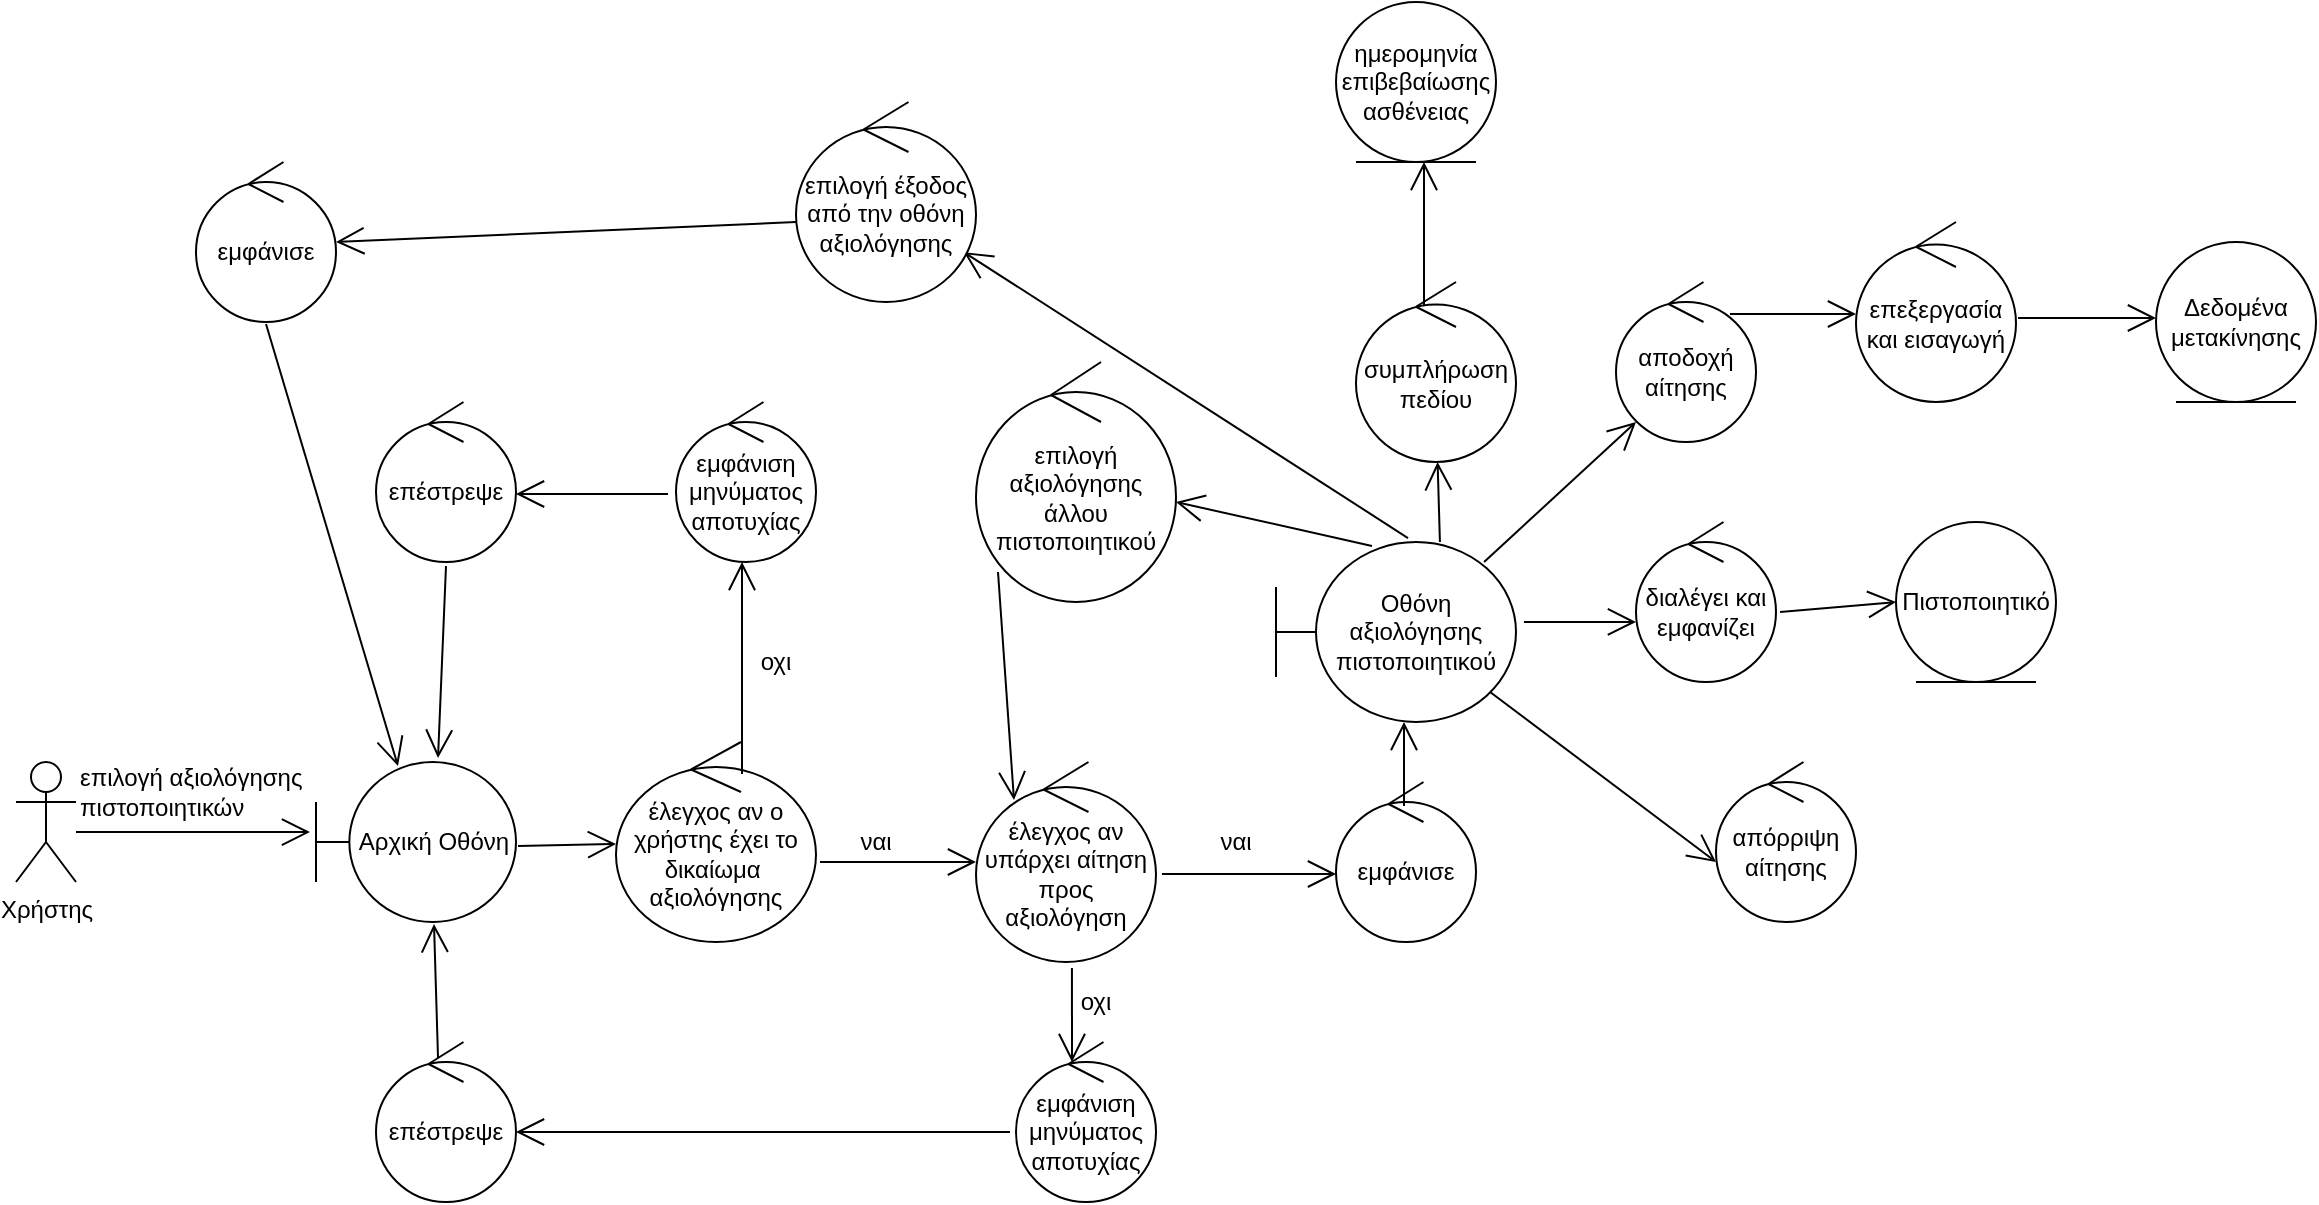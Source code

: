 <mxfile version="14.6.6" type="device"><diagram id="kw-bTzgIIzewriit32PA" name="Page-1"><mxGraphModel dx="868" dy="1306" grid="1" gridSize="10" guides="1" tooltips="1" connect="1" arrows="1" fold="1" page="1" pageScale="1" pageWidth="1169" pageHeight="827" math="0" shadow="0"><root><mxCell id="0"/><mxCell id="1" parent="0"/><mxCell id="5GBohh7X1pxJZCk8G1F_-1" value="Χρήστης" style="shape=umlActor;verticalLabelPosition=bottom;verticalAlign=top;html=1;outlineConnect=0;" vertex="1" parent="1"><mxGeometry x="30" y="220" width="30" height="60" as="geometry"/></mxCell><mxCell id="5GBohh7X1pxJZCk8G1F_-3" value="Αρχική Οθόνη" style="shape=umlBoundary;whiteSpace=wrap;html=1;" vertex="1" parent="1"><mxGeometry x="180" y="220" width="100" height="80" as="geometry"/></mxCell><mxCell id="5GBohh7X1pxJZCk8G1F_-4" value="" style="endArrow=open;endFill=1;endSize=12;html=1;exitX=1.01;exitY=0.525;exitDx=0;exitDy=0;exitPerimeter=0;" edge="1" parent="1" source="5GBohh7X1pxJZCk8G1F_-3" target="5GBohh7X1pxJZCk8G1F_-7"><mxGeometry width="160" relative="1" as="geometry"><mxPoint x="360" y="210" as="sourcePoint"/><mxPoint x="360" y="262" as="targetPoint"/></mxGeometry></mxCell><mxCell id="5GBohh7X1pxJZCk8G1F_-5" value="" style="endArrow=open;endFill=1;endSize=12;html=1;entryX=-0.03;entryY=0.438;entryDx=0;entryDy=0;entryPerimeter=0;" edge="1" parent="1" target="5GBohh7X1pxJZCk8G1F_-3"><mxGeometry width="160" relative="1" as="geometry"><mxPoint x="60" y="255" as="sourcePoint"/><mxPoint x="520" y="210" as="targetPoint"/></mxGeometry></mxCell><mxCell id="5GBohh7X1pxJZCk8G1F_-6" value="επιλογή αξιολόγησης πιστοποιητικών" style="text;html=1;strokeColor=none;fillColor=none;align=left;verticalAlign=middle;whiteSpace=wrap;rounded=0;" vertex="1" parent="1"><mxGeometry x="60" y="220" width="120" height="30" as="geometry"/></mxCell><mxCell id="5GBohh7X1pxJZCk8G1F_-7" value="έλεγχος αν ο χρήστης έχει το δικαίωμα&amp;nbsp; αξιολόγησης " style="ellipse;shape=umlControl;whiteSpace=wrap;html=1;" vertex="1" parent="1"><mxGeometry x="330" y="210" width="100" height="100" as="geometry"/></mxCell><mxCell id="5GBohh7X1pxJZCk8G1F_-10" value="" style="endArrow=open;endFill=1;endSize=12;html=1;exitX=0.63;exitY=0.16;exitDx=0;exitDy=0;exitPerimeter=0;" edge="1" parent="1" source="5GBohh7X1pxJZCk8G1F_-7"><mxGeometry width="160" relative="1" as="geometry"><mxPoint x="360" y="210" as="sourcePoint"/><mxPoint x="393" y="120" as="targetPoint"/></mxGeometry></mxCell><mxCell id="5GBohh7X1pxJZCk8G1F_-12" value="οχι" style="text;html=1;strokeColor=none;fillColor=none;align=center;verticalAlign=middle;whiteSpace=wrap;rounded=0;" vertex="1" parent="1"><mxGeometry x="390" y="160" width="40" height="20" as="geometry"/></mxCell><mxCell id="5GBohh7X1pxJZCk8G1F_-15" value="εμφάνιση μηνύματος αποτυχίας" style="ellipse;shape=umlControl;whiteSpace=wrap;html=1;" vertex="1" parent="1"><mxGeometry x="360" y="40" width="70" height="80" as="geometry"/></mxCell><mxCell id="5GBohh7X1pxJZCk8G1F_-16" value="" style="endArrow=open;endFill=1;endSize=12;html=1;exitX=-0.057;exitY=0.575;exitDx=0;exitDy=0;exitPerimeter=0;" edge="1" parent="1" source="5GBohh7X1pxJZCk8G1F_-15"><mxGeometry width="160" relative="1" as="geometry"><mxPoint x="360" y="210" as="sourcePoint"/><mxPoint x="280" y="86" as="targetPoint"/></mxGeometry></mxCell><mxCell id="5GBohh7X1pxJZCk8G1F_-17" value="επέστρεψε" style="ellipse;shape=umlControl;whiteSpace=wrap;html=1;" vertex="1" parent="1"><mxGeometry x="210" y="40" width="70" height="80" as="geometry"/></mxCell><mxCell id="5GBohh7X1pxJZCk8G1F_-18" value="" style="endArrow=open;endFill=1;endSize=12;html=1;exitX=0.5;exitY=1.025;exitDx=0;exitDy=0;exitPerimeter=0;entryX=0.61;entryY=-0.025;entryDx=0;entryDy=0;entryPerimeter=0;" edge="1" parent="1" source="5GBohh7X1pxJZCk8G1F_-17" target="5GBohh7X1pxJZCk8G1F_-3"><mxGeometry width="160" relative="1" as="geometry"><mxPoint x="360" y="210" as="sourcePoint"/><mxPoint x="520" y="210" as="targetPoint"/></mxGeometry></mxCell><mxCell id="5GBohh7X1pxJZCk8G1F_-19" value="" style="endArrow=open;endFill=1;endSize=12;html=1;" edge="1" parent="1"><mxGeometry width="160" relative="1" as="geometry"><mxPoint x="432" y="270" as="sourcePoint"/><mxPoint x="510" y="270" as="targetPoint"/></mxGeometry></mxCell><mxCell id="5GBohh7X1pxJZCk8G1F_-20" value="ναι" style="text;html=1;strokeColor=none;fillColor=none;align=center;verticalAlign=middle;whiteSpace=wrap;rounded=0;" vertex="1" parent="1"><mxGeometry x="440" y="250" width="40" height="20" as="geometry"/></mxCell><mxCell id="5GBohh7X1pxJZCk8G1F_-21" value="έλεγχος αν υπάρχει αίτηση προς αξιολόγηση" style="ellipse;shape=umlControl;whiteSpace=wrap;html=1;" vertex="1" parent="1"><mxGeometry x="510" y="220" width="90" height="100" as="geometry"/></mxCell><mxCell id="5GBohh7X1pxJZCk8G1F_-23" value="" style="endArrow=open;endFill=1;endSize=12;html=1;exitX=0.533;exitY=1.03;exitDx=0;exitDy=0;exitPerimeter=0;" edge="1" parent="1" source="5GBohh7X1pxJZCk8G1F_-21"><mxGeometry width="160" relative="1" as="geometry"><mxPoint x="360" y="270" as="sourcePoint"/><mxPoint x="558" y="370" as="targetPoint"/></mxGeometry></mxCell><mxCell id="5GBohh7X1pxJZCk8G1F_-24" value="οχι" style="text;html=1;strokeColor=none;fillColor=none;align=center;verticalAlign=middle;whiteSpace=wrap;rounded=0;" vertex="1" parent="1"><mxGeometry x="550" y="330" width="40" height="20" as="geometry"/></mxCell><mxCell id="5GBohh7X1pxJZCk8G1F_-26" value="εμφάνιση μηνύματος αποτυχίας" style="ellipse;shape=umlControl;whiteSpace=wrap;html=1;" vertex="1" parent="1"><mxGeometry x="530" y="360" width="70" height="80" as="geometry"/></mxCell><mxCell id="5GBohh7X1pxJZCk8G1F_-29" value="" style="endArrow=open;endFill=1;endSize=12;html=1;exitX=-0.043;exitY=0.563;exitDx=0;exitDy=0;exitPerimeter=0;" edge="1" parent="1" source="5GBohh7X1pxJZCk8G1F_-26"><mxGeometry width="160" relative="1" as="geometry"><mxPoint x="350" y="370" as="sourcePoint"/><mxPoint x="280" y="405" as="targetPoint"/></mxGeometry></mxCell><mxCell id="5GBohh7X1pxJZCk8G1F_-30" value="επέστρεψε" style="ellipse;shape=umlControl;whiteSpace=wrap;html=1;" vertex="1" parent="1"><mxGeometry x="210" y="360" width="70" height="80" as="geometry"/></mxCell><mxCell id="5GBohh7X1pxJZCk8G1F_-31" value="" style="endArrow=open;endFill=1;endSize=12;html=1;exitX=0.443;exitY=0.1;exitDx=0;exitDy=0;exitPerimeter=0;entryX=0.59;entryY=1.013;entryDx=0;entryDy=0;entryPerimeter=0;" edge="1" parent="1" source="5GBohh7X1pxJZCk8G1F_-30" target="5GBohh7X1pxJZCk8G1F_-3"><mxGeometry width="160" relative="1" as="geometry"><mxPoint x="360" y="270" as="sourcePoint"/><mxPoint x="238" y="330" as="targetPoint"/></mxGeometry></mxCell><mxCell id="5GBohh7X1pxJZCk8G1F_-32" value="" style="endArrow=open;endFill=1;endSize=12;html=1;exitX=1.033;exitY=0.56;exitDx=0;exitDy=0;exitPerimeter=0;" edge="1" parent="1" source="5GBohh7X1pxJZCk8G1F_-21"><mxGeometry width="160" relative="1" as="geometry"><mxPoint x="600" y="270" as="sourcePoint"/><mxPoint x="690" y="276" as="targetPoint"/></mxGeometry></mxCell><mxCell id="5GBohh7X1pxJZCk8G1F_-33" value="ναι" style="text;html=1;strokeColor=none;fillColor=none;align=center;verticalAlign=middle;whiteSpace=wrap;rounded=0;" vertex="1" parent="1"><mxGeometry x="620" y="250" width="40" height="20" as="geometry"/></mxCell><mxCell id="5GBohh7X1pxJZCk8G1F_-34" value="εμφάνισε" style="ellipse;shape=umlControl;whiteSpace=wrap;html=1;" vertex="1" parent="1"><mxGeometry x="690" y="230" width="70" height="80" as="geometry"/></mxCell><mxCell id="5GBohh7X1pxJZCk8G1F_-36" value="" style="endArrow=open;endFill=1;endSize=12;html=1;exitX=0.486;exitY=0.15;exitDx=0;exitDy=0;exitPerimeter=0;" edge="1" parent="1" source="5GBohh7X1pxJZCk8G1F_-34"><mxGeometry width="160" relative="1" as="geometry"><mxPoint x="510" y="270" as="sourcePoint"/><mxPoint x="724" y="200" as="targetPoint"/></mxGeometry></mxCell><mxCell id="5GBohh7X1pxJZCk8G1F_-37" value="Οθόνη αξιολόγησης πιστοποιητικού" style="shape=umlBoundary;whiteSpace=wrap;html=1;" vertex="1" parent="1"><mxGeometry x="660" y="110" width="120" height="90" as="geometry"/></mxCell><mxCell id="5GBohh7X1pxJZCk8G1F_-38" value="" style="endArrow=open;endFill=1;endSize=12;html=1;exitX=0.4;exitY=0.022;exitDx=0;exitDy=0;exitPerimeter=0;" edge="1" parent="1" source="5GBohh7X1pxJZCk8G1F_-37"><mxGeometry width="160" relative="1" as="geometry"><mxPoint x="510" y="180" as="sourcePoint"/><mxPoint x="610" y="90" as="targetPoint"/></mxGeometry></mxCell><mxCell id="5GBohh7X1pxJZCk8G1F_-39" value="επιλογή αξιολόγησης άλλου πιστοποιητικού" style="ellipse;shape=umlControl;whiteSpace=wrap;html=1;" vertex="1" parent="1"><mxGeometry x="510" y="20" width="100" height="120" as="geometry"/></mxCell><mxCell id="5GBohh7X1pxJZCk8G1F_-40" value="" style="endArrow=open;endFill=1;endSize=12;html=1;exitX=0.11;exitY=0.875;exitDx=0;exitDy=0;exitPerimeter=0;entryX=0.211;entryY=0.19;entryDx=0;entryDy=0;entryPerimeter=0;" edge="1" parent="1" source="5GBohh7X1pxJZCk8G1F_-39" target="5GBohh7X1pxJZCk8G1F_-21"><mxGeometry width="160" relative="1" as="geometry"><mxPoint x="510" y="180" as="sourcePoint"/><mxPoint x="670" y="180" as="targetPoint"/></mxGeometry></mxCell><mxCell id="5GBohh7X1pxJZCk8G1F_-41" value="" style="endArrow=open;endFill=1;endSize=12;html=1;exitX=1.033;exitY=0.444;exitDx=0;exitDy=0;exitPerimeter=0;" edge="1" parent="1" source="5GBohh7X1pxJZCk8G1F_-37"><mxGeometry width="160" relative="1" as="geometry"><mxPoint x="510" y="180" as="sourcePoint"/><mxPoint x="840" y="150" as="targetPoint"/></mxGeometry></mxCell><mxCell id="5GBohh7X1pxJZCk8G1F_-42" value="διαλέγει και εμφανίζει" style="ellipse;shape=umlControl;whiteSpace=wrap;html=1;" vertex="1" parent="1"><mxGeometry x="840" y="100" width="70" height="80" as="geometry"/></mxCell><mxCell id="5GBohh7X1pxJZCk8G1F_-43" value="Πιστοποιητικό" style="ellipse;shape=umlEntity;whiteSpace=wrap;html=1;" vertex="1" parent="1"><mxGeometry x="970" y="100" width="80" height="80" as="geometry"/></mxCell><mxCell id="5GBohh7X1pxJZCk8G1F_-44" value="" style="endArrow=open;endFill=1;endSize=12;html=1;exitX=1.029;exitY=0.563;exitDx=0;exitDy=0;exitPerimeter=0;entryX=0;entryY=0.5;entryDx=0;entryDy=0;" edge="1" parent="1" source="5GBohh7X1pxJZCk8G1F_-42" target="5GBohh7X1pxJZCk8G1F_-43"><mxGeometry width="160" relative="1" as="geometry"><mxPoint x="650" y="210" as="sourcePoint"/><mxPoint x="810" y="210" as="targetPoint"/></mxGeometry></mxCell><mxCell id="5GBohh7X1pxJZCk8G1F_-48" value="" style="endArrow=open;endFill=1;endSize=12;html=1;exitX=0.55;exitY=-0.022;exitDx=0;exitDy=0;exitPerimeter=0;" edge="1" parent="1" source="5GBohh7X1pxJZCk8G1F_-37" target="5GBohh7X1pxJZCk8G1F_-49"><mxGeometry width="160" relative="1" as="geometry"><mxPoint x="560" y="30" as="sourcePoint"/><mxPoint x="490" y="-110" as="targetPoint"/></mxGeometry></mxCell><mxCell id="5GBohh7X1pxJZCk8G1F_-49" value="επιλογή έξοδος από την οθόνη αξιολόγησης" style="ellipse;shape=umlControl;whiteSpace=wrap;html=1;" vertex="1" parent="1"><mxGeometry x="420" y="-110" width="90" height="100" as="geometry"/></mxCell><mxCell id="5GBohh7X1pxJZCk8G1F_-50" value="" style="endArrow=open;endFill=1;endSize=12;html=1;exitX=0;exitY=0.6;exitDx=0;exitDy=0;exitPerimeter=0;" edge="1" parent="1" source="5GBohh7X1pxJZCk8G1F_-49"><mxGeometry width="160" relative="1" as="geometry"><mxPoint x="410" y="60" as="sourcePoint"/><mxPoint x="190" y="-40" as="targetPoint"/></mxGeometry></mxCell><mxCell id="5GBohh7X1pxJZCk8G1F_-51" value="εμφάνισε" style="ellipse;shape=umlControl;whiteSpace=wrap;html=1;" vertex="1" parent="1"><mxGeometry x="120" y="-80" width="70" height="80" as="geometry"/></mxCell><mxCell id="5GBohh7X1pxJZCk8G1F_-52" value="" style="endArrow=open;endFill=1;endSize=12;html=1;exitX=0.5;exitY=1.013;exitDx=0;exitDy=0;exitPerimeter=0;entryX=0.41;entryY=0.025;entryDx=0;entryDy=0;entryPerimeter=0;" edge="1" parent="1" source="5GBohh7X1pxJZCk8G1F_-51" target="5GBohh7X1pxJZCk8G1F_-3"><mxGeometry width="160" relative="1" as="geometry"><mxPoint x="410" y="60" as="sourcePoint"/><mxPoint x="570" y="60" as="targetPoint"/></mxGeometry></mxCell><mxCell id="5GBohh7X1pxJZCk8G1F_-55" value="" style="endArrow=open;endFill=1;endSize=12;html=1;exitX=0.683;exitY=0;exitDx=0;exitDy=0;exitPerimeter=0;" edge="1" parent="1" source="5GBohh7X1pxJZCk8G1F_-37" target="5GBohh7X1pxJZCk8G1F_-56"><mxGeometry width="160" relative="1" as="geometry"><mxPoint x="730" y="120" as="sourcePoint"/><mxPoint x="742" y="60" as="targetPoint"/></mxGeometry></mxCell><mxCell id="5GBohh7X1pxJZCk8G1F_-56" value="συμπλήρωση πεδίου" style="ellipse;shape=umlControl;whiteSpace=wrap;html=1;" vertex="1" parent="1"><mxGeometry x="700" y="-20" width="80" height="90" as="geometry"/></mxCell><mxCell id="5GBohh7X1pxJZCk8G1F_-57" value="" style="endArrow=open;endFill=1;endSize=12;html=1;exitX=0.425;exitY=0.133;exitDx=0;exitDy=0;exitPerimeter=0;" edge="1" parent="1" source="5GBohh7X1pxJZCk8G1F_-56"><mxGeometry width="160" relative="1" as="geometry"><mxPoint x="730" y="30" as="sourcePoint"/><mxPoint x="734" y="-80" as="targetPoint"/></mxGeometry></mxCell><mxCell id="5GBohh7X1pxJZCk8G1F_-58" value="ημερομηνία επιβεβαίωσης ασθένειας" style="ellipse;shape=umlEntity;whiteSpace=wrap;html=1;" vertex="1" parent="1"><mxGeometry x="690" y="-160" width="80" height="80" as="geometry"/></mxCell><mxCell id="5GBohh7X1pxJZCk8G1F_-59" value="" style="endArrow=open;endFill=1;endSize=12;html=1;exitX=0.867;exitY=0.111;exitDx=0;exitDy=0;exitPerimeter=0;" edge="1" parent="1" source="5GBohh7X1pxJZCk8G1F_-37"><mxGeometry width="160" relative="1" as="geometry"><mxPoint x="730" y="30" as="sourcePoint"/><mxPoint x="840" y="50" as="targetPoint"/></mxGeometry></mxCell><mxCell id="5GBohh7X1pxJZCk8G1F_-60" value="αποδοχή αίτησης" style="ellipse;shape=umlControl;whiteSpace=wrap;html=1;" vertex="1" parent="1"><mxGeometry x="830" y="-20" width="70" height="80" as="geometry"/></mxCell><mxCell id="5GBohh7X1pxJZCk8G1F_-61" value="" style="endArrow=open;endFill=1;endSize=12;html=1;exitX=0.814;exitY=0.2;exitDx=0;exitDy=0;exitPerimeter=0;" edge="1" parent="1" source="5GBohh7X1pxJZCk8G1F_-60"><mxGeometry width="160" relative="1" as="geometry"><mxPoint x="730" y="60" as="sourcePoint"/><mxPoint x="950" y="-4" as="targetPoint"/></mxGeometry></mxCell><mxCell id="5GBohh7X1pxJZCk8G1F_-62" value="επεξεργασία και εισαγωγή" style="ellipse;shape=umlControl;whiteSpace=wrap;html=1;" vertex="1" parent="1"><mxGeometry x="950" y="-50" width="80" height="90" as="geometry"/></mxCell><mxCell id="5GBohh7X1pxJZCk8G1F_-63" value="" style="endArrow=open;endFill=1;endSize=12;html=1;exitX=1.013;exitY=0.533;exitDx=0;exitDy=0;exitPerimeter=0;" edge="1" parent="1" source="5GBohh7X1pxJZCk8G1F_-62"><mxGeometry width="160" relative="1" as="geometry"><mxPoint x="730" y="90" as="sourcePoint"/><mxPoint x="1100" y="-2" as="targetPoint"/></mxGeometry></mxCell><mxCell id="5GBohh7X1pxJZCk8G1F_-64" value="Δεδομένα μετακίνησης" style="ellipse;shape=umlEntity;whiteSpace=wrap;html=1;" vertex="1" parent="1"><mxGeometry x="1100" y="-40" width="80" height="80" as="geometry"/></mxCell><mxCell id="5GBohh7X1pxJZCk8G1F_-65" value="" style="endArrow=open;endFill=1;endSize=12;html=1;exitX=0.892;exitY=0.833;exitDx=0;exitDy=0;exitPerimeter=0;" edge="1" parent="1" source="5GBohh7X1pxJZCk8G1F_-37"><mxGeometry width="160" relative="1" as="geometry"><mxPoint x="800" y="150" as="sourcePoint"/><mxPoint x="880" y="270" as="targetPoint"/></mxGeometry></mxCell><mxCell id="5GBohh7X1pxJZCk8G1F_-66" value="απόρριψη αίτησης" style="ellipse;shape=umlControl;whiteSpace=wrap;html=1;" vertex="1" parent="1"><mxGeometry x="880" y="220" width="70" height="80" as="geometry"/></mxCell></root></mxGraphModel></diagram></mxfile>